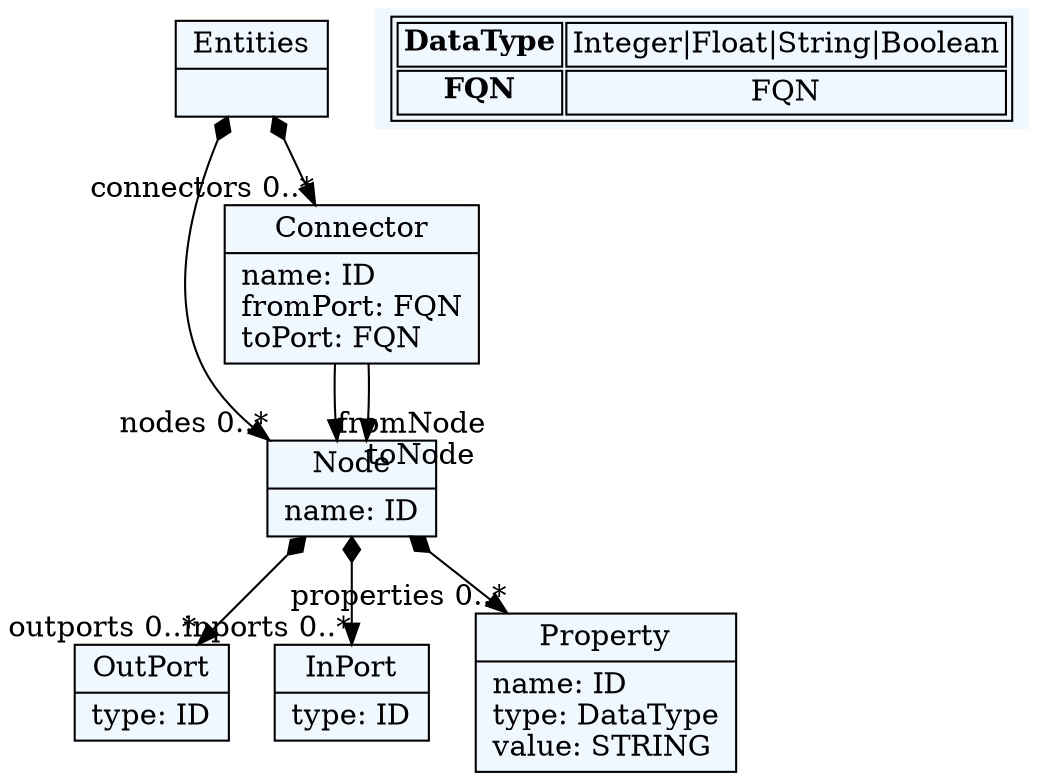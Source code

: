 
    digraph textX {
    fontname = "Bitstream Vera Sans"
    fontsize = 8
    node[
        shape=record,
        style=filled,
        fillcolor=aliceblue
    ]
    nodesep = 0.3
    edge[dir=black,arrowtail=empty]


140244464101456[ label="{Entities|}"]

140244464104288[ label="{Node|name: ID\l}"]

140244464174832[ label="{OutPort|type: ID\l}"]

140244464210032[ label="{InPort|type: ID\l}"]

140244464213440[ label="{Property|name: ID\ltype: DataType\lvalue: STRING\l}"]

140244464212496[ label="{Connector|name: ID\lfromPort: FQN\ltoPort: FQN\l}"]



140244464101456 -> 140244464104288[arrowtail=diamond, dir=both, headlabel="nodes 0..*"]
140244464101456 -> 140244464212496[arrowtail=diamond, dir=both, headlabel="connectors 0..*"]
140244464104288 -> 140244464213440[arrowtail=diamond, dir=both, headlabel="properties 0..*"]
140244464104288 -> 140244464174832[arrowtail=diamond, dir=both, headlabel="outports 0..*"]
140244464104288 -> 140244464210032[arrowtail=diamond, dir=both, headlabel="inports 0..*"]
140244464212496 -> 140244464104288[headlabel="fromNode "]
140244464212496 -> 140244464104288[headlabel="toNode "]
match_rules [ shape=plaintext, label=< <table>
	<tr>
		<td><b>DataType</b></td><td>Integer|Float|String|Boolean</td>
	</tr>
	<tr>
		<td><b>FQN</b></td><td>FQN</td>
	</tr>
</table> >]


}
